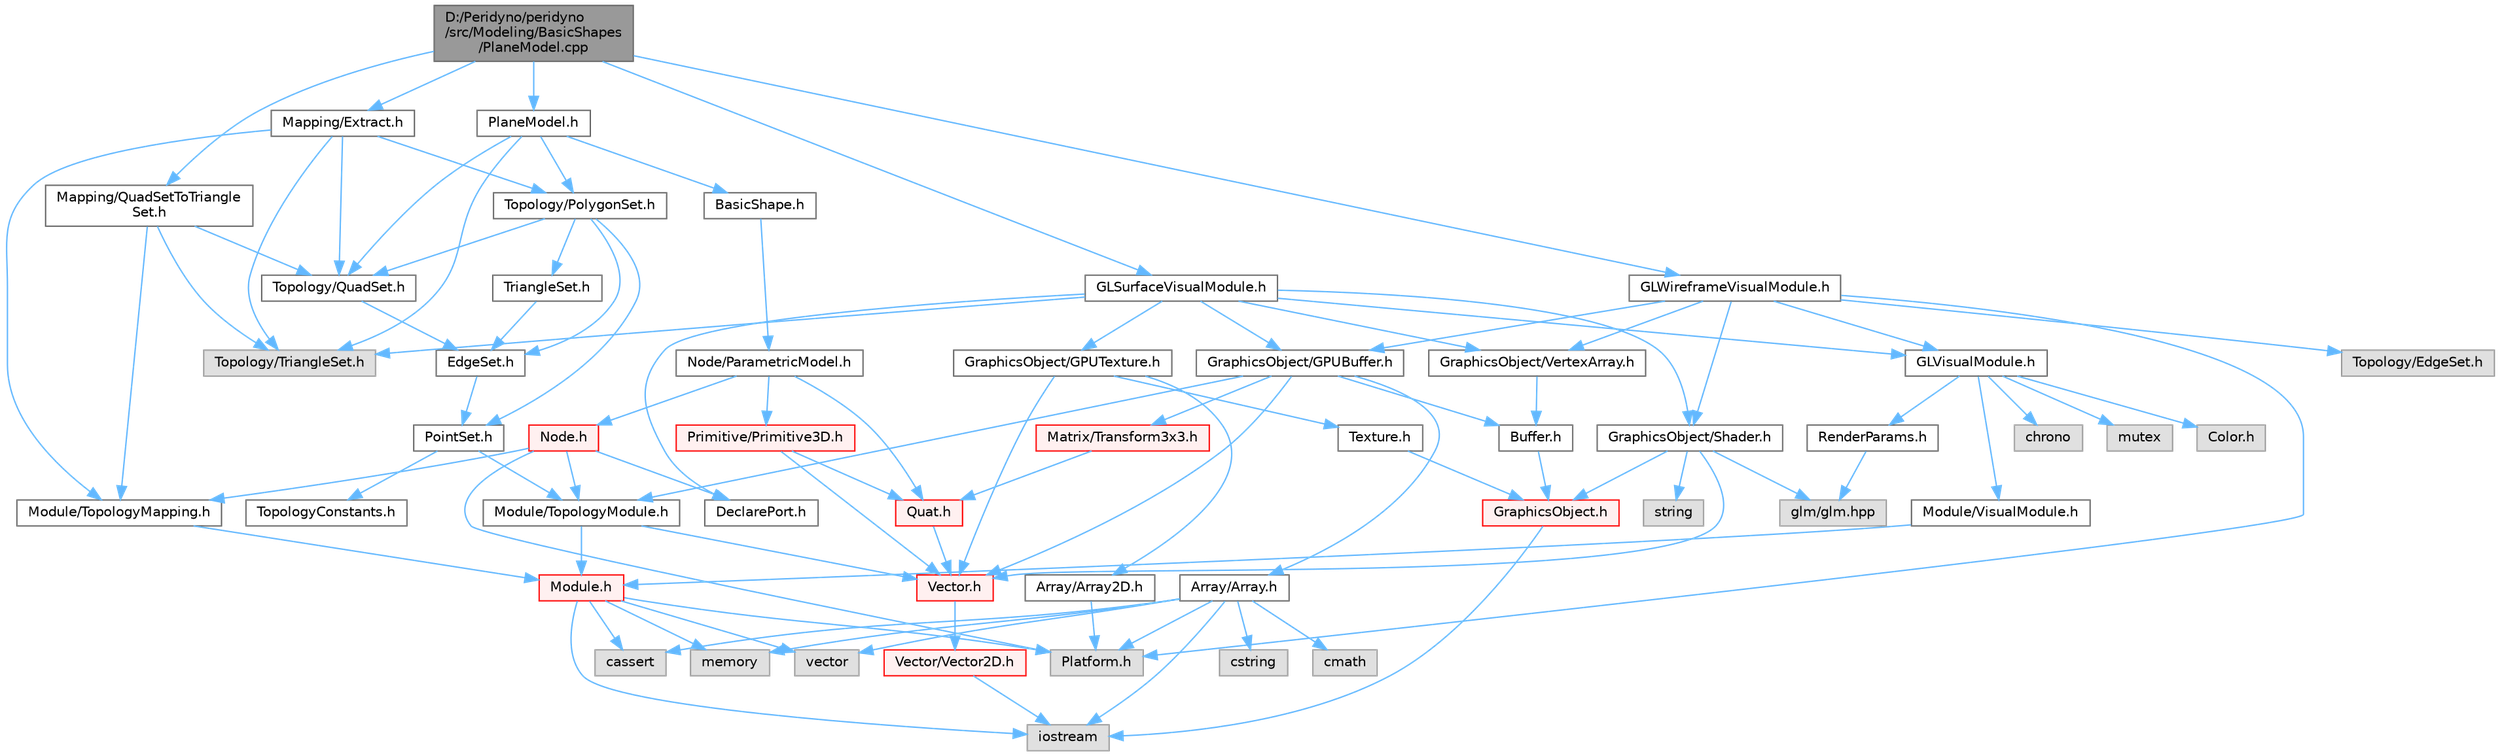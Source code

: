 digraph "D:/Peridyno/peridyno/src/Modeling/BasicShapes/PlaneModel.cpp"
{
 // LATEX_PDF_SIZE
  bgcolor="transparent";
  edge [fontname=Helvetica,fontsize=10,labelfontname=Helvetica,labelfontsize=10];
  node [fontname=Helvetica,fontsize=10,shape=box,height=0.2,width=0.4];
  Node1 [id="Node000001",label="D:/Peridyno/peridyno\l/src/Modeling/BasicShapes\l/PlaneModel.cpp",height=0.2,width=0.4,color="gray40", fillcolor="grey60", style="filled", fontcolor="black",tooltip=" "];
  Node1 -> Node2 [id="edge1_Node000001_Node000002",color="steelblue1",style="solid",tooltip=" "];
  Node2 [id="Node000002",label="PlaneModel.h",height=0.2,width=0.4,color="grey40", fillcolor="white", style="filled",URL="$_plane_model_8h.html",tooltip=" "];
  Node2 -> Node3 [id="edge2_Node000002_Node000003",color="steelblue1",style="solid",tooltip=" "];
  Node3 [id="Node000003",label="BasicShape.h",height=0.2,width=0.4,color="grey40", fillcolor="white", style="filled",URL="$_basic_shape_8h.html",tooltip=" "];
  Node3 -> Node4 [id="edge3_Node000003_Node000004",color="steelblue1",style="solid",tooltip=" "];
  Node4 [id="Node000004",label="Node/ParametricModel.h",height=0.2,width=0.4,color="grey40", fillcolor="white", style="filled",URL="$_parametric_model_8h.html",tooltip=" "];
  Node4 -> Node5 [id="edge4_Node000004_Node000005",color="steelblue1",style="solid",tooltip=" "];
  Node5 [id="Node000005",label="Node.h",height=0.2,width=0.4,color="red", fillcolor="#FFF0F0", style="filled",URL="$_node_8h.html",tooltip=" "];
  Node5 -> Node9 [id="edge5_Node000005_Node000009",color="steelblue1",style="solid",tooltip=" "];
  Node9 [id="Node000009",label="Platform.h",height=0.2,width=0.4,color="grey60", fillcolor="#E0E0E0", style="filled",tooltip=" "];
  Node5 -> Node71 [id="edge6_Node000005_Node000071",color="steelblue1",style="solid",tooltip=" "];
  Node71 [id="Node000071",label="DeclarePort.h",height=0.2,width=0.4,color="grey40", fillcolor="white", style="filled",URL="$_declare_port_8h.html",tooltip=" "];
  Node5 -> Node73 [id="edge7_Node000005_Node000073",color="steelblue1",style="solid",tooltip=" "];
  Node73 [id="Node000073",label="Module/TopologyModule.h",height=0.2,width=0.4,color="grey40", fillcolor="white", style="filled",URL="$_topology_module_8h.html",tooltip=" "];
  Node73 -> Node34 [id="edge8_Node000073_Node000034",color="steelblue1",style="solid",tooltip=" "];
  Node34 [id="Node000034",label="Vector.h",height=0.2,width=0.4,color="red", fillcolor="#FFF0F0", style="filled",URL="$_vector_8h.html",tooltip=" "];
  Node34 -> Node35 [id="edge9_Node000034_Node000035",color="steelblue1",style="solid",tooltip=" "];
  Node35 [id="Node000035",label="Vector/Vector2D.h",height=0.2,width=0.4,color="red", fillcolor="#FFF0F0", style="filled",URL="$_vector2_d_8h.html",tooltip=" "];
  Node35 -> Node7 [id="edge10_Node000035_Node000007",color="steelblue1",style="solid",tooltip=" "];
  Node7 [id="Node000007",label="iostream",height=0.2,width=0.4,color="grey60", fillcolor="#E0E0E0", style="filled",tooltip=" "];
  Node73 -> Node74 [id="edge11_Node000073_Node000074",color="steelblue1",style="solid",tooltip=" "];
  Node74 [id="Node000074",label="Module.h",height=0.2,width=0.4,color="red", fillcolor="#FFF0F0", style="filled",URL="$_module_8h.html",tooltip=" "];
  Node74 -> Node9 [id="edge12_Node000074_Node000009",color="steelblue1",style="solid",tooltip=" "];
  Node74 -> Node25 [id="edge13_Node000074_Node000025",color="steelblue1",style="solid",tooltip=" "];
  Node25 [id="Node000025",label="memory",height=0.2,width=0.4,color="grey60", fillcolor="#E0E0E0", style="filled",tooltip=" "];
  Node74 -> Node23 [id="edge14_Node000074_Node000023",color="steelblue1",style="solid",tooltip=" "];
  Node23 [id="Node000023",label="vector",height=0.2,width=0.4,color="grey60", fillcolor="#E0E0E0", style="filled",tooltip=" "];
  Node74 -> Node22 [id="edge15_Node000074_Node000022",color="steelblue1",style="solid",tooltip=" "];
  Node22 [id="Node000022",label="cassert",height=0.2,width=0.4,color="grey60", fillcolor="#E0E0E0", style="filled",tooltip=" "];
  Node74 -> Node7 [id="edge16_Node000074_Node000007",color="steelblue1",style="solid",tooltip=" "];
  Node5 -> Node94 [id="edge17_Node000005_Node000094",color="steelblue1",style="solid",tooltip=" "];
  Node94 [id="Node000094",label="Module/TopologyMapping.h",height=0.2,width=0.4,color="grey40", fillcolor="white", style="filled",URL="$_topology_mapping_8h.html",tooltip=" "];
  Node94 -> Node74 [id="edge18_Node000094_Node000074",color="steelblue1",style="solid",tooltip=" "];
  Node4 -> Node65 [id="edge19_Node000004_Node000065",color="steelblue1",style="solid",tooltip=" "];
  Node65 [id="Node000065",label="Quat.h",height=0.2,width=0.4,color="red", fillcolor="#FFF0F0", style="filled",URL="$_quat_8h.html",tooltip="Implementation of quaternion."];
  Node65 -> Node34 [id="edge20_Node000065_Node000034",color="steelblue1",style="solid",tooltip=" "];
  Node4 -> Node98 [id="edge21_Node000004_Node000098",color="steelblue1",style="solid",tooltip=" "];
  Node98 [id="Node000098",label="Primitive/Primitive3D.h",height=0.2,width=0.4,color="red", fillcolor="#FFF0F0", style="filled",URL="$_primitive3_d_8h.html",tooltip=" "];
  Node98 -> Node34 [id="edge22_Node000098_Node000034",color="steelblue1",style="solid",tooltip=" "];
  Node98 -> Node65 [id="edge23_Node000098_Node000065",color="steelblue1",style="solid",tooltip=" "];
  Node2 -> Node102 [id="edge24_Node000002_Node000102",color="steelblue1",style="solid",tooltip=" "];
  Node102 [id="Node000102",label="Topology/TriangleSet.h",height=0.2,width=0.4,color="grey60", fillcolor="#E0E0E0", style="filled",tooltip=" "];
  Node2 -> Node103 [id="edge25_Node000002_Node000103",color="steelblue1",style="solid",tooltip=" "];
  Node103 [id="Node000103",label="Topology/QuadSet.h",height=0.2,width=0.4,color="grey40", fillcolor="white", style="filled",URL="$_quad_set_8h.html",tooltip=" "];
  Node103 -> Node104 [id="edge26_Node000103_Node000104",color="steelblue1",style="solid",tooltip=" "];
  Node104 [id="Node000104",label="EdgeSet.h",height=0.2,width=0.4,color="grey40", fillcolor="white", style="filled",URL="$_cuda_2_topology_2_edge_set_8h.html",tooltip=" "];
  Node104 -> Node105 [id="edge27_Node000104_Node000105",color="steelblue1",style="solid",tooltip=" "];
  Node105 [id="Node000105",label="PointSet.h",height=0.2,width=0.4,color="grey40", fillcolor="white", style="filled",URL="$_cuda_2_topology_2_point_set_8h.html",tooltip=" "];
  Node105 -> Node106 [id="edge28_Node000105_Node000106",color="steelblue1",style="solid",tooltip=" "];
  Node106 [id="Node000106",label="TopologyConstants.h",height=0.2,width=0.4,color="grey40", fillcolor="white", style="filled",URL="$_topology_constants_8h.html",tooltip=" "];
  Node105 -> Node73 [id="edge29_Node000105_Node000073",color="steelblue1",style="solid",tooltip=" "];
  Node2 -> Node107 [id="edge30_Node000002_Node000107",color="steelblue1",style="solid",tooltip=" "];
  Node107 [id="Node000107",label="Topology/PolygonSet.h",height=0.2,width=0.4,color="grey40", fillcolor="white", style="filled",URL="$_polygon_set_8h.html",tooltip=" "];
  Node107 -> Node105 [id="edge31_Node000107_Node000105",color="steelblue1",style="solid",tooltip=" "];
  Node107 -> Node104 [id="edge32_Node000107_Node000104",color="steelblue1",style="solid",tooltip=" "];
  Node107 -> Node108 [id="edge33_Node000107_Node000108",color="steelblue1",style="solid",tooltip=" "];
  Node108 [id="Node000108",label="TriangleSet.h",height=0.2,width=0.4,color="grey40", fillcolor="white", style="filled",URL="$_cuda_2_topology_2_triangle_set_8h.html",tooltip=" "];
  Node108 -> Node104 [id="edge34_Node000108_Node000104",color="steelblue1",style="solid",tooltip=" "];
  Node107 -> Node103 [id="edge35_Node000107_Node000103",color="steelblue1",style="solid",tooltip=" "];
  Node1 -> Node109 [id="edge36_Node000001_Node000109",color="steelblue1",style="solid",tooltip=" "];
  Node109 [id="Node000109",label="GLSurfaceVisualModule.h",height=0.2,width=0.4,color="grey40", fillcolor="white", style="filled",URL="$_g_l_surface_visual_module_8h.html",tooltip=" "];
  Node109 -> Node71 [id="edge37_Node000109_Node000071",color="steelblue1",style="solid",tooltip=" "];
  Node109 -> Node102 [id="edge38_Node000109_Node000102",color="steelblue1",style="solid",tooltip=" "];
  Node109 -> Node110 [id="edge39_Node000109_Node000110",color="steelblue1",style="solid",tooltip=" "];
  Node110 [id="Node000110",label="GLVisualModule.h",height=0.2,width=0.4,color="grey40", fillcolor="white", style="filled",URL="$_g_l_visual_module_8h.html",tooltip=" "];
  Node110 -> Node111 [id="edge40_Node000110_Node000111",color="steelblue1",style="solid",tooltip=" "];
  Node111 [id="Node000111",label="chrono",height=0.2,width=0.4,color="grey60", fillcolor="#E0E0E0", style="filled",tooltip=" "];
  Node110 -> Node76 [id="edge41_Node000110_Node000076",color="steelblue1",style="solid",tooltip=" "];
  Node76 [id="Node000076",label="mutex",height=0.2,width=0.4,color="grey60", fillcolor="#E0E0E0", style="filled",tooltip=" "];
  Node110 -> Node112 [id="edge42_Node000110_Node000112",color="steelblue1",style="solid",tooltip=" "];
  Node112 [id="Node000112",label="Module/VisualModule.h",height=0.2,width=0.4,color="grey40", fillcolor="white", style="filled",URL="$_visual_module_8h.html",tooltip=" "];
  Node112 -> Node74 [id="edge43_Node000112_Node000074",color="steelblue1",style="solid",tooltip=" "];
  Node110 -> Node113 [id="edge44_Node000110_Node000113",color="steelblue1",style="solid",tooltip=" "];
  Node113 [id="Node000113",label="Color.h",height=0.2,width=0.4,color="grey60", fillcolor="#E0E0E0", style="filled",tooltip=" "];
  Node110 -> Node114 [id="edge45_Node000110_Node000114",color="steelblue1",style="solid",tooltip=" "];
  Node114 [id="Node000114",label="RenderParams.h",height=0.2,width=0.4,color="grey40", fillcolor="white", style="filled",URL="$_render_params_8h.html",tooltip=" "];
  Node114 -> Node69 [id="edge46_Node000114_Node000069",color="steelblue1",style="solid",tooltip=" "];
  Node69 [id="Node000069",label="glm/glm.hpp",height=0.2,width=0.4,color="grey60", fillcolor="#E0E0E0", style="filled",tooltip=" "];
  Node109 -> Node115 [id="edge47_Node000109_Node000115",color="steelblue1",style="solid",tooltip=" "];
  Node115 [id="Node000115",label="GraphicsObject/GPUBuffer.h",height=0.2,width=0.4,color="grey40", fillcolor="white", style="filled",URL="$_g_p_u_buffer_8h.html",tooltip=" "];
  Node115 -> Node116 [id="edge48_Node000115_Node000116",color="steelblue1",style="solid",tooltip=" "];
  Node116 [id="Node000116",label="Buffer.h",height=0.2,width=0.4,color="grey40", fillcolor="white", style="filled",URL="$_buffer_8h.html",tooltip=" "];
  Node116 -> Node117 [id="edge49_Node000116_Node000117",color="steelblue1",style="solid",tooltip=" "];
  Node117 [id="Node000117",label="GraphicsObject.h",height=0.2,width=0.4,color="red", fillcolor="#FFF0F0", style="filled",URL="$_graphics_object_8h.html",tooltip=" "];
  Node117 -> Node7 [id="edge50_Node000117_Node000007",color="steelblue1",style="solid",tooltip=" "];
  Node115 -> Node21 [id="edge51_Node000115_Node000021",color="steelblue1",style="solid",tooltip=" "];
  Node21 [id="Node000021",label="Array/Array.h",height=0.2,width=0.4,color="grey40", fillcolor="white", style="filled",URL="$_array_8h.html",tooltip=" "];
  Node21 -> Node9 [id="edge52_Node000021_Node000009",color="steelblue1",style="solid",tooltip=" "];
  Node21 -> Node22 [id="edge53_Node000021_Node000022",color="steelblue1",style="solid",tooltip=" "];
  Node21 -> Node23 [id="edge54_Node000021_Node000023",color="steelblue1",style="solid",tooltip=" "];
  Node21 -> Node7 [id="edge55_Node000021_Node000007",color="steelblue1",style="solid",tooltip=" "];
  Node21 -> Node24 [id="edge56_Node000021_Node000024",color="steelblue1",style="solid",tooltip=" "];
  Node24 [id="Node000024",label="cstring",height=0.2,width=0.4,color="grey60", fillcolor="#E0E0E0", style="filled",tooltip=" "];
  Node21 -> Node25 [id="edge57_Node000021_Node000025",color="steelblue1",style="solid",tooltip=" "];
  Node21 -> Node26 [id="edge58_Node000021_Node000026",color="steelblue1",style="solid",tooltip=" "];
  Node26 [id="Node000026",label="cmath",height=0.2,width=0.4,color="grey60", fillcolor="#E0E0E0", style="filled",tooltip=" "];
  Node115 -> Node34 [id="edge59_Node000115_Node000034",color="steelblue1",style="solid",tooltip=" "];
  Node115 -> Node64 [id="edge60_Node000115_Node000064",color="steelblue1",style="solid",tooltip=" "];
  Node64 [id="Node000064",label="Matrix/Transform3x3.h",height=0.2,width=0.4,color="red", fillcolor="#FFF0F0", style="filled",URL="$_transform3x3_8h.html",tooltip=" "];
  Node64 -> Node65 [id="edge61_Node000064_Node000065",color="steelblue1",style="solid",tooltip=" "];
  Node115 -> Node73 [id="edge62_Node000115_Node000073",color="steelblue1",style="solid",tooltip=" "];
  Node109 -> Node118 [id="edge63_Node000109_Node000118",color="steelblue1",style="solid",tooltip=" "];
  Node118 [id="Node000118",label="GraphicsObject/GPUTexture.h",height=0.2,width=0.4,color="grey40", fillcolor="white", style="filled",URL="$_g_p_u_texture_8h.html",tooltip=" "];
  Node118 -> Node119 [id="edge64_Node000118_Node000119",color="steelblue1",style="solid",tooltip=" "];
  Node119 [id="Node000119",label="Texture.h",height=0.2,width=0.4,color="grey40", fillcolor="white", style="filled",URL="$_texture_8h.html",tooltip=" "];
  Node119 -> Node117 [id="edge65_Node000119_Node000117",color="steelblue1",style="solid",tooltip=" "];
  Node118 -> Node34 [id="edge66_Node000118_Node000034",color="steelblue1",style="solid",tooltip=" "];
  Node118 -> Node27 [id="edge67_Node000118_Node000027",color="steelblue1",style="solid",tooltip=" "];
  Node27 [id="Node000027",label="Array/Array2D.h",height=0.2,width=0.4,color="grey40", fillcolor="white", style="filled",URL="$_array2_d_8h.html",tooltip=" "];
  Node27 -> Node9 [id="edge68_Node000027_Node000009",color="steelblue1",style="solid",tooltip=" "];
  Node109 -> Node120 [id="edge69_Node000109_Node000120",color="steelblue1",style="solid",tooltip=" "];
  Node120 [id="Node000120",label="GraphicsObject/VertexArray.h",height=0.2,width=0.4,color="grey40", fillcolor="white", style="filled",URL="$_vertex_array_8h.html",tooltip=" "];
  Node120 -> Node116 [id="edge70_Node000120_Node000116",color="steelblue1",style="solid",tooltip=" "];
  Node109 -> Node121 [id="edge71_Node000109_Node000121",color="steelblue1",style="solid",tooltip=" "];
  Node121 [id="Node000121",label="GraphicsObject/Shader.h",height=0.2,width=0.4,color="grey40", fillcolor="white", style="filled",URL="$_shader_8h.html",tooltip=" "];
  Node121 -> Node117 [id="edge72_Node000121_Node000117",color="steelblue1",style="solid",tooltip=" "];
  Node121 -> Node12 [id="edge73_Node000121_Node000012",color="steelblue1",style="solid",tooltip=" "];
  Node12 [id="Node000012",label="string",height=0.2,width=0.4,color="grey60", fillcolor="#E0E0E0", style="filled",tooltip=" "];
  Node121 -> Node34 [id="edge74_Node000121_Node000034",color="steelblue1",style="solid",tooltip=" "];
  Node121 -> Node69 [id="edge75_Node000121_Node000069",color="steelblue1",style="solid",tooltip=" "];
  Node1 -> Node122 [id="edge76_Node000001_Node000122",color="steelblue1",style="solid",tooltip=" "];
  Node122 [id="Node000122",label="GLWireframeVisualModule.h",height=0.2,width=0.4,color="grey40", fillcolor="white", style="filled",URL="$_g_l_wireframe_visual_module_8h.html",tooltip=" "];
  Node122 -> Node9 [id="edge77_Node000122_Node000009",color="steelblue1",style="solid",tooltip=" "];
  Node122 -> Node123 [id="edge78_Node000122_Node000123",color="steelblue1",style="solid",tooltip=" "];
  Node123 [id="Node000123",label="Topology/EdgeSet.h",height=0.2,width=0.4,color="grey60", fillcolor="#E0E0E0", style="filled",tooltip=" "];
  Node122 -> Node110 [id="edge79_Node000122_Node000110",color="steelblue1",style="solid",tooltip=" "];
  Node122 -> Node115 [id="edge80_Node000122_Node000115",color="steelblue1",style="solid",tooltip=" "];
  Node122 -> Node120 [id="edge81_Node000122_Node000120",color="steelblue1",style="solid",tooltip=" "];
  Node122 -> Node121 [id="edge82_Node000122_Node000121",color="steelblue1",style="solid",tooltip=" "];
  Node1 -> Node124 [id="edge83_Node000001_Node000124",color="steelblue1",style="solid",tooltip=" "];
  Node124 [id="Node000124",label="Mapping/QuadSetToTriangle\lSet.h",height=0.2,width=0.4,color="grey40", fillcolor="white", style="filled",URL="$_quad_set_to_triangle_set_8h.html",tooltip=" "];
  Node124 -> Node94 [id="edge84_Node000124_Node000094",color="steelblue1",style="solid",tooltip=" "];
  Node124 -> Node103 [id="edge85_Node000124_Node000103",color="steelblue1",style="solid",tooltip=" "];
  Node124 -> Node102 [id="edge86_Node000124_Node000102",color="steelblue1",style="solid",tooltip=" "];
  Node1 -> Node125 [id="edge87_Node000001_Node000125",color="steelblue1",style="solid",tooltip=" "];
  Node125 [id="Node000125",label="Mapping/Extract.h",height=0.2,width=0.4,color="grey40", fillcolor="white", style="filled",URL="$_extract_8h.html",tooltip=" "];
  Node125 -> Node94 [id="edge88_Node000125_Node000094",color="steelblue1",style="solid",tooltip=" "];
  Node125 -> Node102 [id="edge89_Node000125_Node000102",color="steelblue1",style="solid",tooltip=" "];
  Node125 -> Node103 [id="edge90_Node000125_Node000103",color="steelblue1",style="solid",tooltip=" "];
  Node125 -> Node107 [id="edge91_Node000125_Node000107",color="steelblue1",style="solid",tooltip=" "];
}
